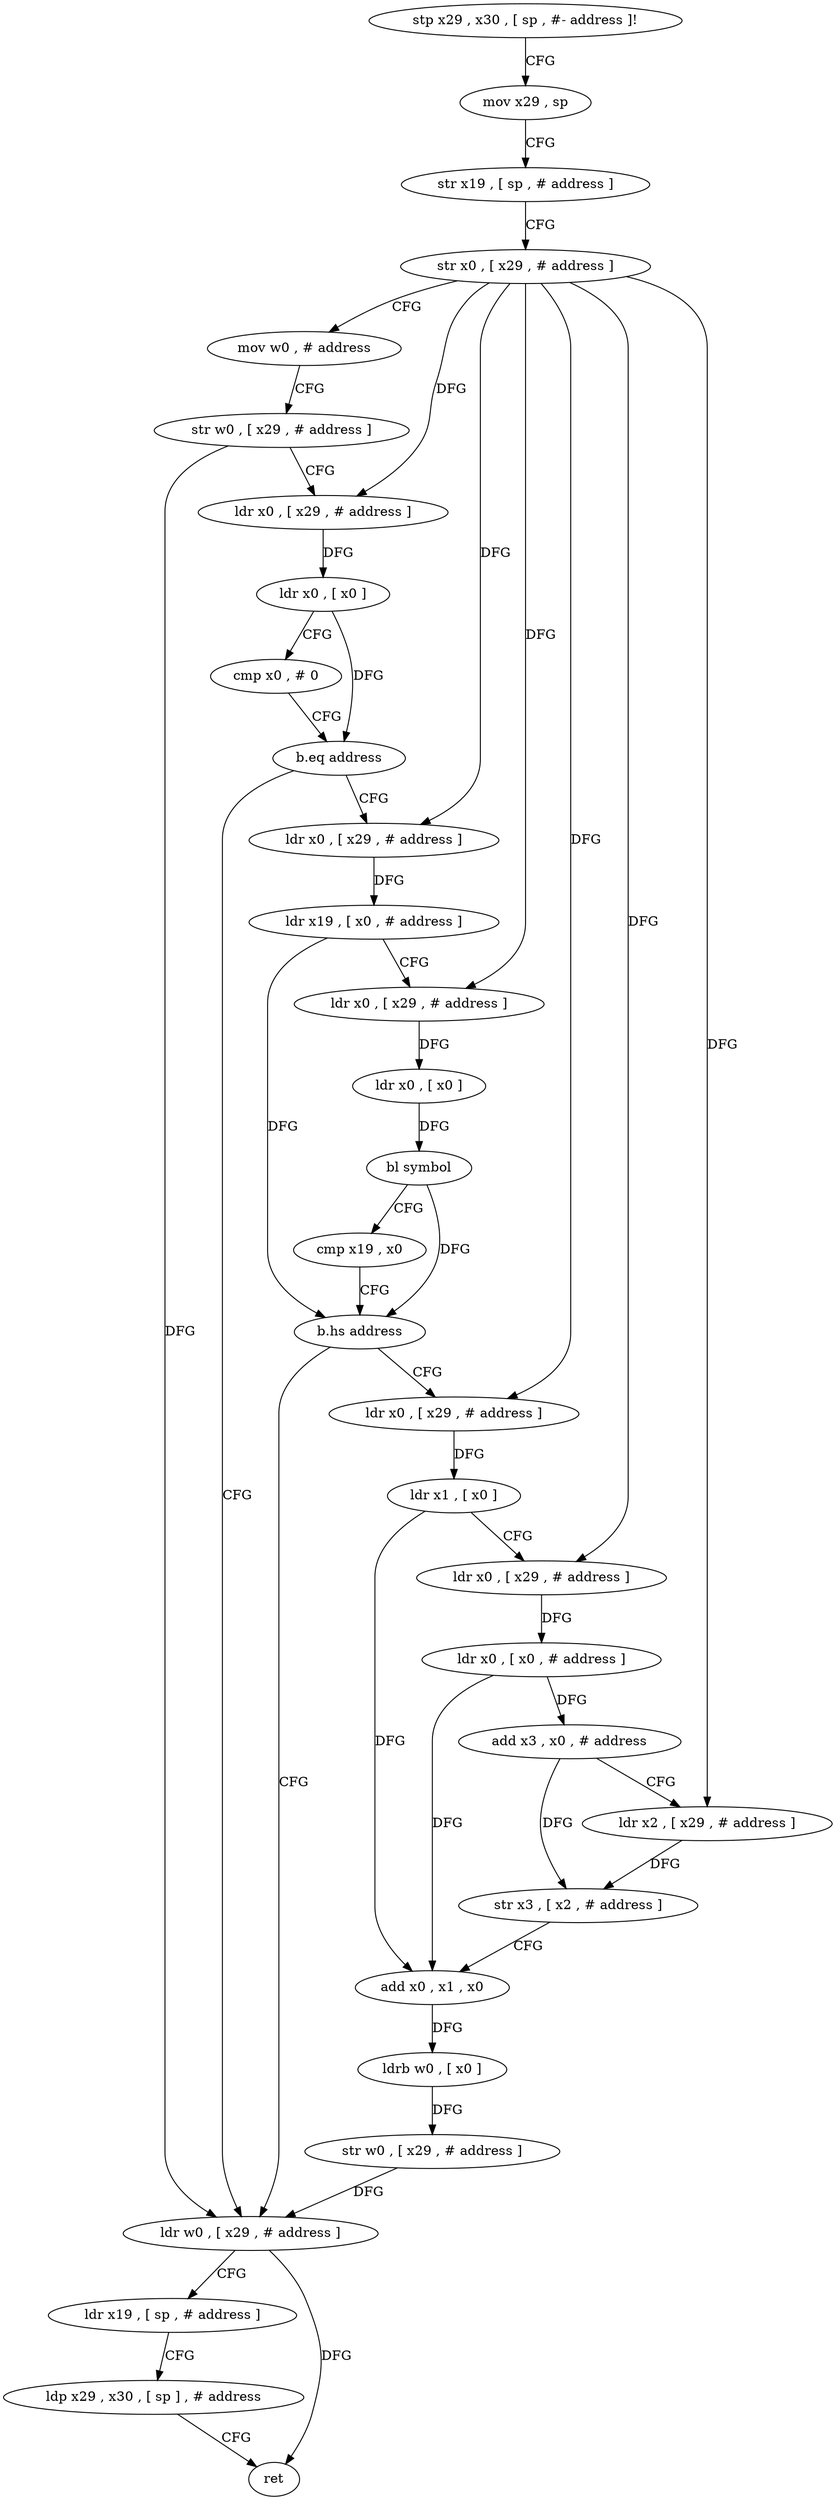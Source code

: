 digraph "func" {
"136020" [label = "stp x29 , x30 , [ sp , #- address ]!" ]
"136024" [label = "mov x29 , sp" ]
"136028" [label = "str x19 , [ sp , # address ]" ]
"136032" [label = "str x0 , [ x29 , # address ]" ]
"136036" [label = "mov w0 , # address" ]
"136040" [label = "str w0 , [ x29 , # address ]" ]
"136044" [label = "ldr x0 , [ x29 , # address ]" ]
"136048" [label = "ldr x0 , [ x0 ]" ]
"136052" [label = "cmp x0 , # 0" ]
"136056" [label = "b.eq address" ]
"136128" [label = "ldr w0 , [ x29 , # address ]" ]
"136060" [label = "ldr x0 , [ x29 , # address ]" ]
"136132" [label = "ldr x19 , [ sp , # address ]" ]
"136136" [label = "ldp x29 , x30 , [ sp ] , # address" ]
"136140" [label = "ret" ]
"136064" [label = "ldr x19 , [ x0 , # address ]" ]
"136068" [label = "ldr x0 , [ x29 , # address ]" ]
"136072" [label = "ldr x0 , [ x0 ]" ]
"136076" [label = "bl symbol" ]
"136080" [label = "cmp x19 , x0" ]
"136084" [label = "b.hs address" ]
"136088" [label = "ldr x0 , [ x29 , # address ]" ]
"136092" [label = "ldr x1 , [ x0 ]" ]
"136096" [label = "ldr x0 , [ x29 , # address ]" ]
"136100" [label = "ldr x0 , [ x0 , # address ]" ]
"136104" [label = "add x3 , x0 , # address" ]
"136108" [label = "ldr x2 , [ x29 , # address ]" ]
"136112" [label = "str x3 , [ x2 , # address ]" ]
"136116" [label = "add x0 , x1 , x0" ]
"136120" [label = "ldrb w0 , [ x0 ]" ]
"136124" [label = "str w0 , [ x29 , # address ]" ]
"136020" -> "136024" [ label = "CFG" ]
"136024" -> "136028" [ label = "CFG" ]
"136028" -> "136032" [ label = "CFG" ]
"136032" -> "136036" [ label = "CFG" ]
"136032" -> "136044" [ label = "DFG" ]
"136032" -> "136060" [ label = "DFG" ]
"136032" -> "136068" [ label = "DFG" ]
"136032" -> "136088" [ label = "DFG" ]
"136032" -> "136096" [ label = "DFG" ]
"136032" -> "136108" [ label = "DFG" ]
"136036" -> "136040" [ label = "CFG" ]
"136040" -> "136044" [ label = "CFG" ]
"136040" -> "136128" [ label = "DFG" ]
"136044" -> "136048" [ label = "DFG" ]
"136048" -> "136052" [ label = "CFG" ]
"136048" -> "136056" [ label = "DFG" ]
"136052" -> "136056" [ label = "CFG" ]
"136056" -> "136128" [ label = "CFG" ]
"136056" -> "136060" [ label = "CFG" ]
"136128" -> "136132" [ label = "CFG" ]
"136128" -> "136140" [ label = "DFG" ]
"136060" -> "136064" [ label = "DFG" ]
"136132" -> "136136" [ label = "CFG" ]
"136136" -> "136140" [ label = "CFG" ]
"136064" -> "136068" [ label = "CFG" ]
"136064" -> "136084" [ label = "DFG" ]
"136068" -> "136072" [ label = "DFG" ]
"136072" -> "136076" [ label = "DFG" ]
"136076" -> "136080" [ label = "CFG" ]
"136076" -> "136084" [ label = "DFG" ]
"136080" -> "136084" [ label = "CFG" ]
"136084" -> "136128" [ label = "CFG" ]
"136084" -> "136088" [ label = "CFG" ]
"136088" -> "136092" [ label = "DFG" ]
"136092" -> "136096" [ label = "CFG" ]
"136092" -> "136116" [ label = "DFG" ]
"136096" -> "136100" [ label = "DFG" ]
"136100" -> "136104" [ label = "DFG" ]
"136100" -> "136116" [ label = "DFG" ]
"136104" -> "136108" [ label = "CFG" ]
"136104" -> "136112" [ label = "DFG" ]
"136108" -> "136112" [ label = "DFG" ]
"136112" -> "136116" [ label = "CFG" ]
"136116" -> "136120" [ label = "DFG" ]
"136120" -> "136124" [ label = "DFG" ]
"136124" -> "136128" [ label = "DFG" ]
}
